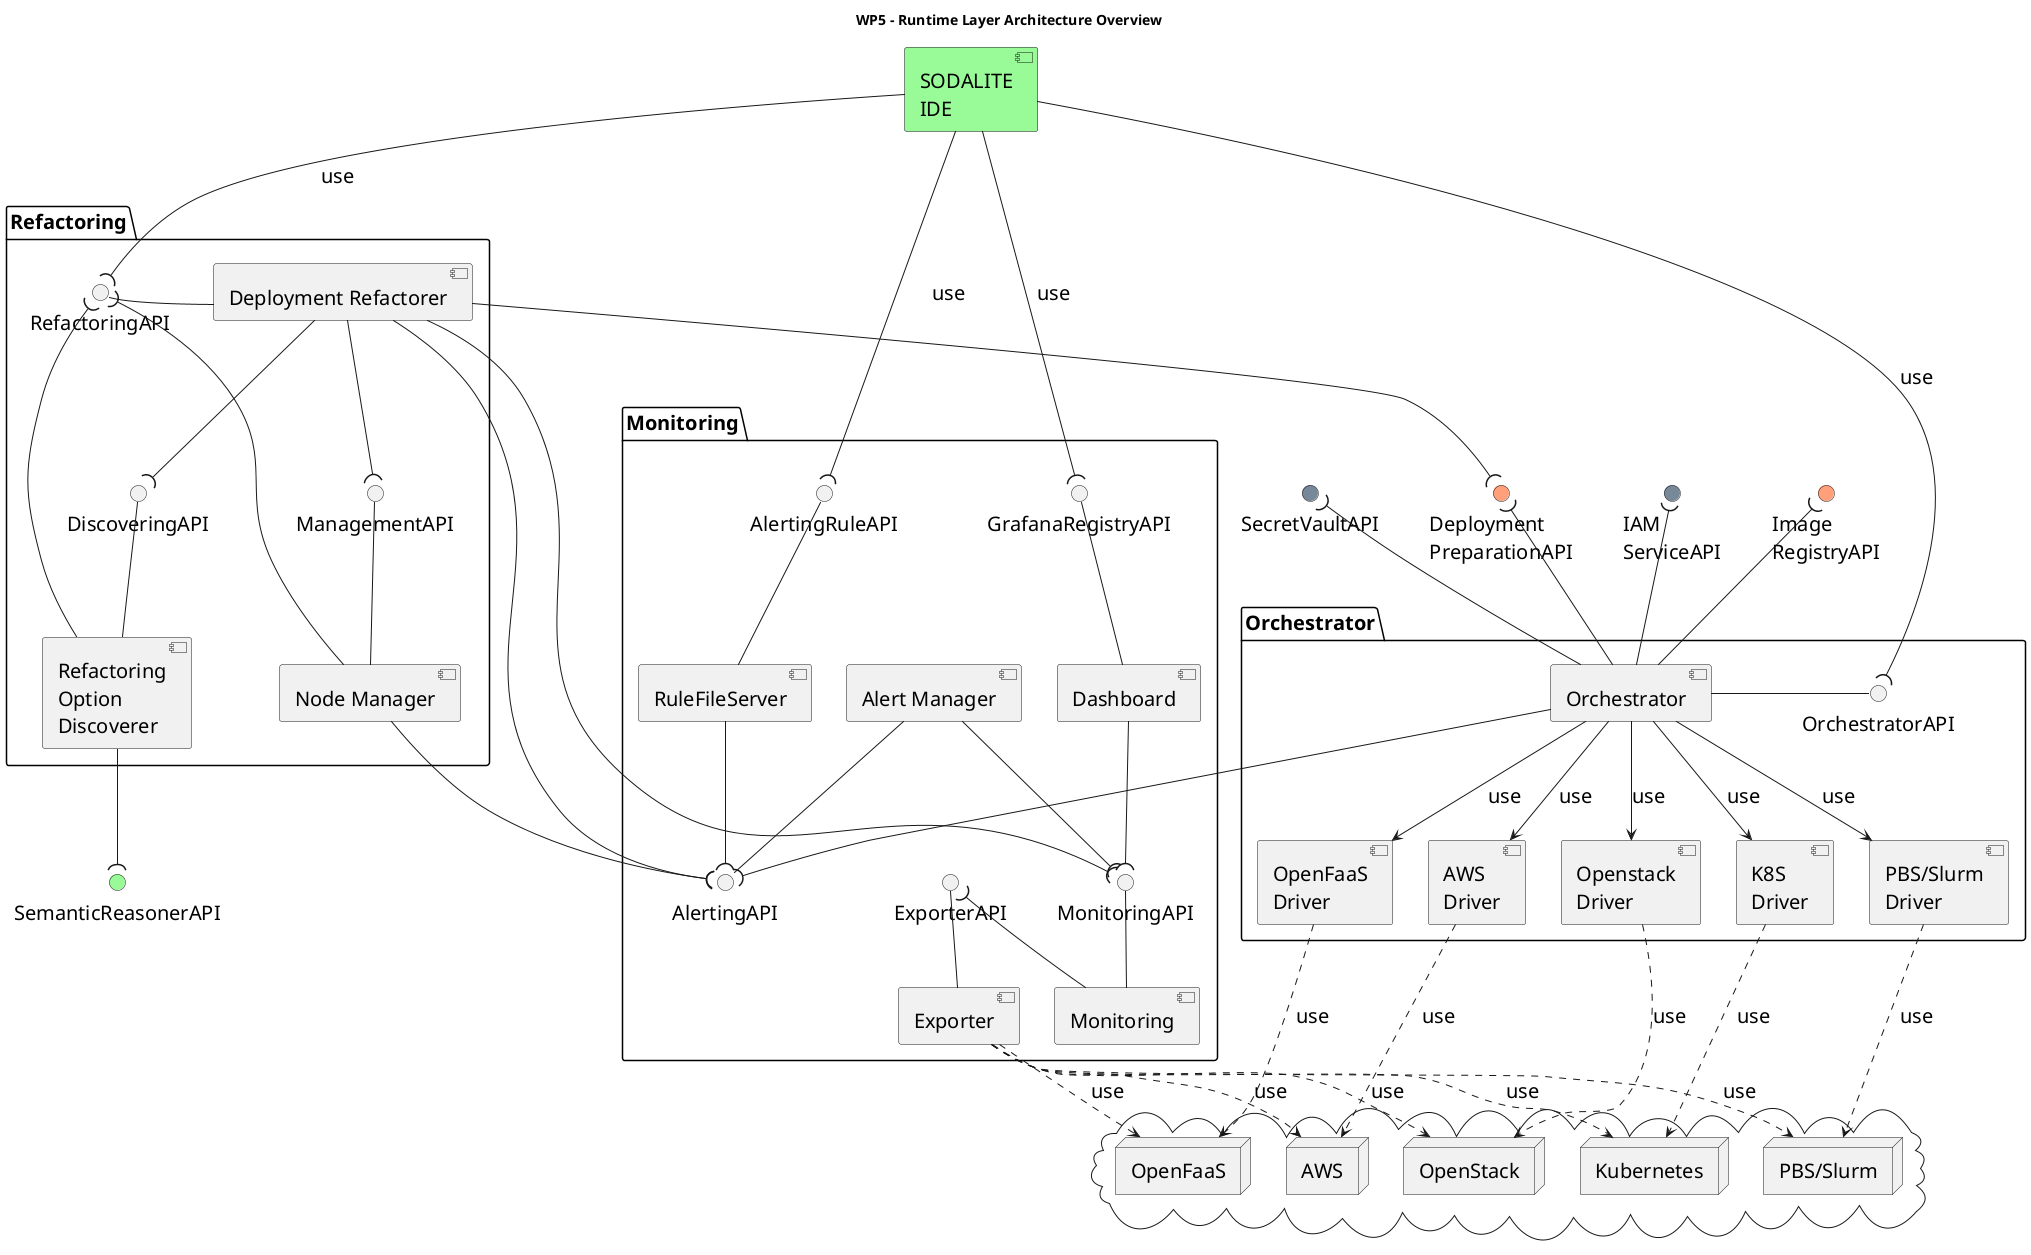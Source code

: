 @startuml

title WP5 - Runtime Layer Architecture Overview

skinparam fixCircleLabelOverlapping true 
skinparam defaultFontSize 20

[SODALITE\nIDE] as ide #PaleGreen
interface "SemanticReasonerAPI" as sem #PaleGreen

package "Orchestrator" as orch {
    component [Orchestrator] as orch_impl
    interface "OrchestratorAPI" as orch_if
    component [Openstack\nDriver] as os_driver
    component [K8S\nDriver] as k8s_driver
    component [PBS/Slurm\nDriver] as torque_driver
    component [OpenFaaS\nDriver] as faas_driver
    component [AWS\nDriver] as aws_driver
    orch_impl - orch_if
}

package "Monitoring" as mon {
    [Monitoring] as mon_impl
    () "MonitoringAPI" as mon_if
    [Dashboard] as dash
    () "GrafanaRegistryAPI" as grafana_if
    [Exporter] as exp
    () "ExporterAPI" as exp_if
    [Alert Manager] as alert_mngr
    () "AlertingAPI"  as alert_if
    [RuleFileServer] as rule_server
    () "AlertingRuleAPI" as alert_rule_if
    mon_impl -u- mon_if
    exp -u- exp_if
    alert_mngr -d- alert_if
    rule_server -u- alert_rule_if
    rule_server --( alert_if
    dash -u- grafana_if
}

package "Refactoring" as refactor {
    interface "RefactoringAPI" as ref_if
    interface "DiscoveringAPI" as dis_if
    interface "ManagementAPI" as mng_if
    component [Deployment Refactorer] as ref_depl
    component [Refactoring\nOption\nDiscoverer] as ref_opt
    component [Node Manager] as ref_node
    dis_if -d- ref_opt
    mng_if -d- ref_node
    ref_if - ref_depl
}

cloud {
    node OpenStack
    node Kubernetes as K8S
    node "PBS/Slurm" as PBS
    node OpenFaaS
    node AWS
}

'WP4 APIs
interface "Deployment\nPreparationAPI" as depl_prep #LightSalmon
interface "Image\nRegistryAPI" as image_reg #LightSalmon

'Security APIs
interface "IAM\nServiceAPI" as IAMApi #LightSlateGrey
interface "SecretVaultAPI" as VaultAPI #LightSlateGrey



'Monitoring
mon_impl -u-( exp_if
dash --( mon_if
alert_mngr --( mon_if


'Refactoring
ref_opt --( ref_if
ref_node --( ref_if
ref_opt --( sem

ref_depl --( mng_if
ref_depl --( dis_if
ref_depl --( depl_prep

ref_node --( alert_if
ref_depl --( alert_if
ref_depl --( mon_if
orch_impl --( alert_if


orch_impl --> os_driver : use
orch_impl --> k8s_driver : use
orch_impl --> torque_driver : use
orch_impl --> aws_driver : use
orch_impl --> faas_driver : use

orch_impl -u-( depl_prep
orch_impl -u-( image_reg
orch_impl -u-( IAMApi
orch_impl -u-( VaultAPI

os_driver ..> OpenStack : use
k8s_driver ..> K8S : use
faas_driver ..> OpenFaaS : use
aws_driver ..> AWS : use
torque_driver ..> PBS : use

exp .d.> OpenStack : use
exp .d.> K8S : use
exp .d.> PBS : use
exp .d.> OpenFaaS : use
exp .d.> AWS : use

ide --( orch_if : use
ide --( grafana_if : use
ide --( alert_rule_if : use
ide --( ref_if : use
@enduml
